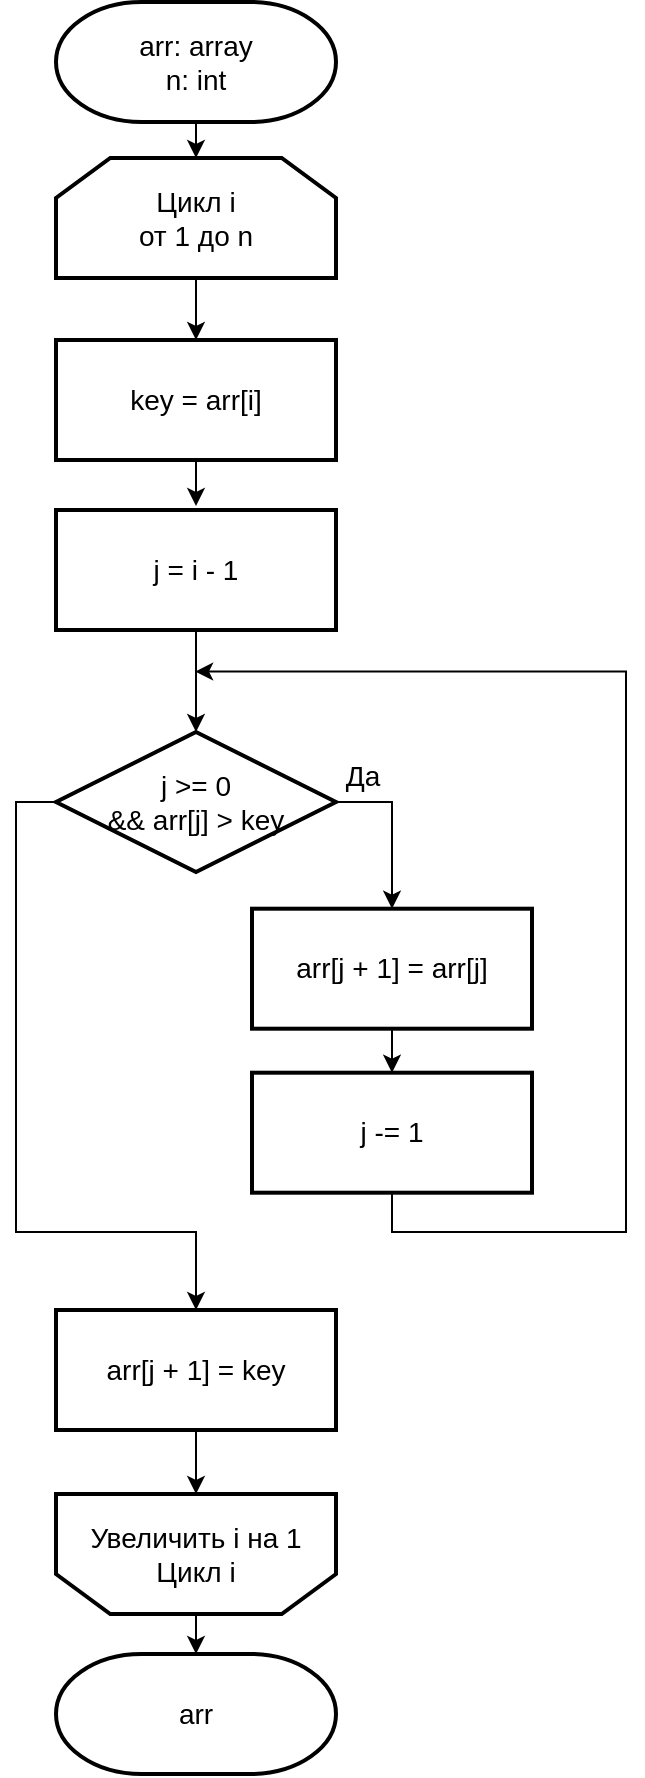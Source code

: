 <mxfile version="13.7.7" type="device"><diagram id="Sz6CgVr4P8ePqrc2lsfm" name="Page-1"><mxGraphModel dx="1871" dy="1021" grid="0" gridSize="10" guides="1" tooltips="1" connect="1" arrows="1" fold="1" page="1" pageScale="1" pageWidth="827" pageHeight="1169" math="0" shadow="0"><root><mxCell id="0"/><mxCell id="1" parent="0"/><mxCell id="tyYbLZexiGMrinNWFIKZ-1" style="edgeStyle=orthogonalEdgeStyle;rounded=0;orthogonalLoop=1;jettySize=auto;html=1;exitX=0.5;exitY=1;exitDx=0;exitDy=0;exitPerimeter=0;entryX=0.5;entryY=0;entryDx=0;entryDy=0;entryPerimeter=0;" edge="1" parent="1" source="tyYbLZexiGMrinNWFIKZ-2" target="tyYbLZexiGMrinNWFIKZ-4"><mxGeometry relative="1" as="geometry"/></mxCell><mxCell id="tyYbLZexiGMrinNWFIKZ-2" value="&lt;font style=&quot;font-size: 14px&quot;&gt;arr: array&lt;br&gt;n: int&lt;/font&gt;" style="strokeWidth=2;html=1;shape=mxgraph.flowchart.terminator;whiteSpace=wrap;" vertex="1" parent="1"><mxGeometry x="272" y="42" width="140" height="60" as="geometry"/></mxCell><mxCell id="tyYbLZexiGMrinNWFIKZ-20" value="" style="edgeStyle=orthogonalEdgeStyle;rounded=0;orthogonalLoop=1;jettySize=auto;html=1;" edge="1" parent="1" source="tyYbLZexiGMrinNWFIKZ-4" target="tyYbLZexiGMrinNWFIKZ-18"><mxGeometry relative="1" as="geometry"/></mxCell><mxCell id="tyYbLZexiGMrinNWFIKZ-4" value="&lt;font style=&quot;font-size: 14px&quot;&gt;Цикл i&lt;br&gt;от 1 до n&lt;/font&gt;" style="strokeWidth=2;html=1;shape=stencil(rZVNb4MwDIZ/Ta5VIFpXjlPWnapeetg5pe6ICgkKWbv9+6W4aHwMxrxKHPBreB9sbIUJWWWqBBZzowpg4pnF8cbaMggbXWgfwnCbYWLJMbxgmKwwVFUJqUftrJxW+xwwU3lnT3DRB39z0CYDh65izfhTeOZ6CZlaY4KJtqbqZFr5YKa0Ce/yDzTjiwfEfN5ijMpAKMCD66jf5W1RYPELmRTNI+0IpG5FDfc30uvfSRGNtKZ0r8+KZsK2hLr4gsc9XLKayduReAm1OlIvm60jVDfCEzIoYwso5F6lpzdn383hx68s1XW5B4kmXdgztIau16upBjQOuTYth8d/O/QaeAeLJcGC39mBUgblb6S5rWBiaIM+mIhaHRkjIY/WwcR8HXWe4zkyNroDg1rFc60WvgA=);whiteSpace=wrap;" vertex="1" parent="1"><mxGeometry x="272" y="120" width="140" height="60" as="geometry"/></mxCell><mxCell id="tyYbLZexiGMrinNWFIKZ-5" style="edgeStyle=orthogonalEdgeStyle;rounded=0;orthogonalLoop=1;jettySize=auto;html=1;exitX=0.5;exitY=0;exitDx=0;exitDy=0;exitPerimeter=0;entryX=0.5;entryY=0;entryDx=0;entryDy=0;entryPerimeter=0;" edge="1" parent="1" source="tyYbLZexiGMrinNWFIKZ-6" target="tyYbLZexiGMrinNWFIKZ-13"><mxGeometry relative="1" as="geometry"/></mxCell><mxCell id="tyYbLZexiGMrinNWFIKZ-6" value="&lt;font style=&quot;font-size: 14px&quot;&gt;&lt;span style=&quot;background-color: rgb(255 , 255 , 255)&quot;&gt;Увеличить i на 1&lt;/span&gt;&lt;br&gt;&lt;span style=&quot;background-color: rgb(255 , 255 , 255)&quot;&gt;Цикл i&lt;/span&gt;&lt;/font&gt;" style="strokeWidth=2;html=1;shape=stencil(rZVNb4MwDIZ/Ta5VIFpXjlPWnapeetg5pe6ICgkKWbv9+6W4aHwMxrxKHPBreB9sbIUJWWWqBBZzowpg4pnF8cbaMggbXWgfwnCbYWLJMbxgmKwwVFUJqUftrJxW+xwwU3lnT3DRB39z0CYDh65izfhTeOZ6CZlaY4KJtqbqZFr5YKa0Ce/yDzTjiwfEfN5ijMpAKMCD66jf5W1RYPELmRTNI+0IpG5FDfc30uvfSRGNtKZ0r8+KZsK2hLr4gsc9XLKayduReAm1OlIvm60jVDfCEzIoYwso5F6lpzdn383hx68s1XW5B4kmXdgztIau16upBjQOuTYth8d/O/QaeAeLJcGC39mBUgblb6S5rWBiaIM+mIhaHRkjIY/WwcR8HXWe4zkyNroDg1rFc60WvgA=);whiteSpace=wrap;flipV=1;" vertex="1" parent="1"><mxGeometry x="272" y="788" width="140" height="60" as="geometry"/></mxCell><mxCell id="tyYbLZexiGMrinNWFIKZ-26" style="edgeStyle=orthogonalEdgeStyle;rounded=0;orthogonalLoop=1;jettySize=auto;html=1;exitX=0.5;exitY=1;exitDx=0;exitDy=0;entryX=0.5;entryY=0;entryDx=0;entryDy=0;" edge="1" parent="1" source="tyYbLZexiGMrinNWFIKZ-12" target="tyYbLZexiGMrinNWFIKZ-25"><mxGeometry relative="1" as="geometry"/></mxCell><mxCell id="tyYbLZexiGMrinNWFIKZ-12" value="&lt;font style=&quot;font-size: 14px&quot;&gt;arr[j + 1] = arr[j]&lt;/font&gt;" style="whiteSpace=wrap;html=1;strokeWidth=2;" vertex="1" parent="1"><mxGeometry x="370" y="495.35" width="140" height="60" as="geometry"/></mxCell><mxCell id="tyYbLZexiGMrinNWFIKZ-13" value="&lt;font style=&quot;font-size: 14px&quot;&gt;arr&lt;/font&gt;" style="strokeWidth=2;html=1;shape=mxgraph.flowchart.terminator;whiteSpace=wrap;" vertex="1" parent="1"><mxGeometry x="272" y="868" width="140" height="60" as="geometry"/></mxCell><mxCell id="tyYbLZexiGMrinNWFIKZ-14" style="edgeStyle=orthogonalEdgeStyle;rounded=0;orthogonalLoop=1;jettySize=auto;html=1;exitX=1;exitY=0.5;exitDx=0;exitDy=0;" edge="1" parent="1" source="tyYbLZexiGMrinNWFIKZ-16" target="tyYbLZexiGMrinNWFIKZ-12"><mxGeometry relative="1" as="geometry"/></mxCell><mxCell id="tyYbLZexiGMrinNWFIKZ-32" style="edgeStyle=orthogonalEdgeStyle;rounded=0;orthogonalLoop=1;jettySize=auto;html=1;exitX=0;exitY=0.5;exitDx=0;exitDy=0;" edge="1" parent="1" source="tyYbLZexiGMrinNWFIKZ-16" target="tyYbLZexiGMrinNWFIKZ-30"><mxGeometry relative="1" as="geometry"><Array as="points"><mxPoint x="252" y="442"/><mxPoint x="252" y="657"/><mxPoint x="342" y="657"/></Array></mxGeometry></mxCell><mxCell id="tyYbLZexiGMrinNWFIKZ-16" value="&lt;span style=&quot;font-size: 14px&quot;&gt;j &amp;gt;= 0 &lt;br&gt;&amp;amp;&amp;amp; arr[j] &amp;gt; key&lt;/span&gt;" style="rhombus;whiteSpace=wrap;html=1;strokeWidth=2;" vertex="1" parent="1"><mxGeometry x="272" y="407" width="140" height="70" as="geometry"/></mxCell><mxCell id="tyYbLZexiGMrinNWFIKZ-17" value="&lt;font style=&quot;font-size: 14px&quot;&gt;Да&lt;/font&gt;" style="text;html=1;align=center;verticalAlign=middle;resizable=0;points=[];autosize=1;" vertex="1" parent="1"><mxGeometry x="411" y="419.35" width="27" height="19" as="geometry"/></mxCell><mxCell id="tyYbLZexiGMrinNWFIKZ-23" style="edgeStyle=orthogonalEdgeStyle;rounded=0;orthogonalLoop=1;jettySize=auto;html=1;exitX=0.5;exitY=1;exitDx=0;exitDy=0;entryX=0.5;entryY=0;entryDx=0;entryDy=0;entryPerimeter=0;" edge="1" parent="1" source="tyYbLZexiGMrinNWFIKZ-18"><mxGeometry relative="1" as="geometry"><mxPoint x="342" y="294" as="targetPoint"/></mxGeometry></mxCell><mxCell id="tyYbLZexiGMrinNWFIKZ-18" value="&lt;font style=&quot;font-size: 14px&quot;&gt;key = arr[i]&lt;/font&gt;" style="whiteSpace=wrap;html=1;strokeWidth=2;" vertex="1" parent="1"><mxGeometry x="272" y="211" width="140" height="60" as="geometry"/></mxCell><mxCell id="tyYbLZexiGMrinNWFIKZ-28" style="edgeStyle=orthogonalEdgeStyle;rounded=0;orthogonalLoop=1;jettySize=auto;html=1;exitX=0.5;exitY=1;exitDx=0;exitDy=0;entryX=0.5;entryY=0;entryDx=0;entryDy=0;" edge="1" parent="1" source="tyYbLZexiGMrinNWFIKZ-24" target="tyYbLZexiGMrinNWFIKZ-16"><mxGeometry relative="1" as="geometry"/></mxCell><mxCell id="tyYbLZexiGMrinNWFIKZ-24" value="&lt;span style=&quot;font-size: 14px&quot;&gt;j = i - 1&lt;/span&gt;" style="whiteSpace=wrap;html=1;strokeWidth=2;" vertex="1" parent="1"><mxGeometry x="272" y="296" width="140" height="60" as="geometry"/></mxCell><mxCell id="tyYbLZexiGMrinNWFIKZ-29" style="edgeStyle=orthogonalEdgeStyle;rounded=0;orthogonalLoop=1;jettySize=auto;html=1;exitX=0.5;exitY=1;exitDx=0;exitDy=0;" edge="1" parent="1" source="tyYbLZexiGMrinNWFIKZ-25"><mxGeometry relative="1" as="geometry"><mxPoint x="341.563" y="376.792" as="targetPoint"/><Array as="points"><mxPoint x="440" y="657"/><mxPoint x="557" y="657"/><mxPoint x="557" y="377"/></Array></mxGeometry></mxCell><mxCell id="tyYbLZexiGMrinNWFIKZ-25" value="&lt;font style=&quot;font-size: 14px&quot;&gt;j -= 1&lt;/font&gt;" style="whiteSpace=wrap;html=1;strokeWidth=2;" vertex="1" parent="1"><mxGeometry x="370" y="577.35" width="140" height="60" as="geometry"/></mxCell><mxCell id="tyYbLZexiGMrinNWFIKZ-31" style="edgeStyle=orthogonalEdgeStyle;rounded=0;orthogonalLoop=1;jettySize=auto;html=1;exitX=0.5;exitY=1;exitDx=0;exitDy=0;entryX=0.5;entryY=1;entryDx=0;entryDy=0;entryPerimeter=0;" edge="1" parent="1" source="tyYbLZexiGMrinNWFIKZ-30" target="tyYbLZexiGMrinNWFIKZ-6"><mxGeometry relative="1" as="geometry"/></mxCell><mxCell id="tyYbLZexiGMrinNWFIKZ-30" value="&lt;font style=&quot;font-size: 14px&quot;&gt;arr[j + 1] = key&lt;/font&gt;" style="whiteSpace=wrap;html=1;strokeWidth=2;" vertex="1" parent="1"><mxGeometry x="272" y="696" width="140" height="60" as="geometry"/></mxCell></root></mxGraphModel></diagram></mxfile>
